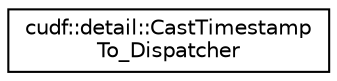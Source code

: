 digraph "Graphical Class Hierarchy"
{
 // LATEX_PDF_SIZE
  edge [fontname="Helvetica",fontsize="10",labelfontname="Helvetica",labelfontsize="10"];
  node [fontname="Helvetica",fontsize="10",shape=record];
  rankdir="LR";
  Node0 [label="cudf::detail::CastTimestamp\lTo_Dispatcher",height=0.2,width=0.4,color="black", fillcolor="white", style="filled",URL="$structcudf_1_1detail_1_1CastTimestampTo__Dispatcher.html",tooltip=" "];
}

